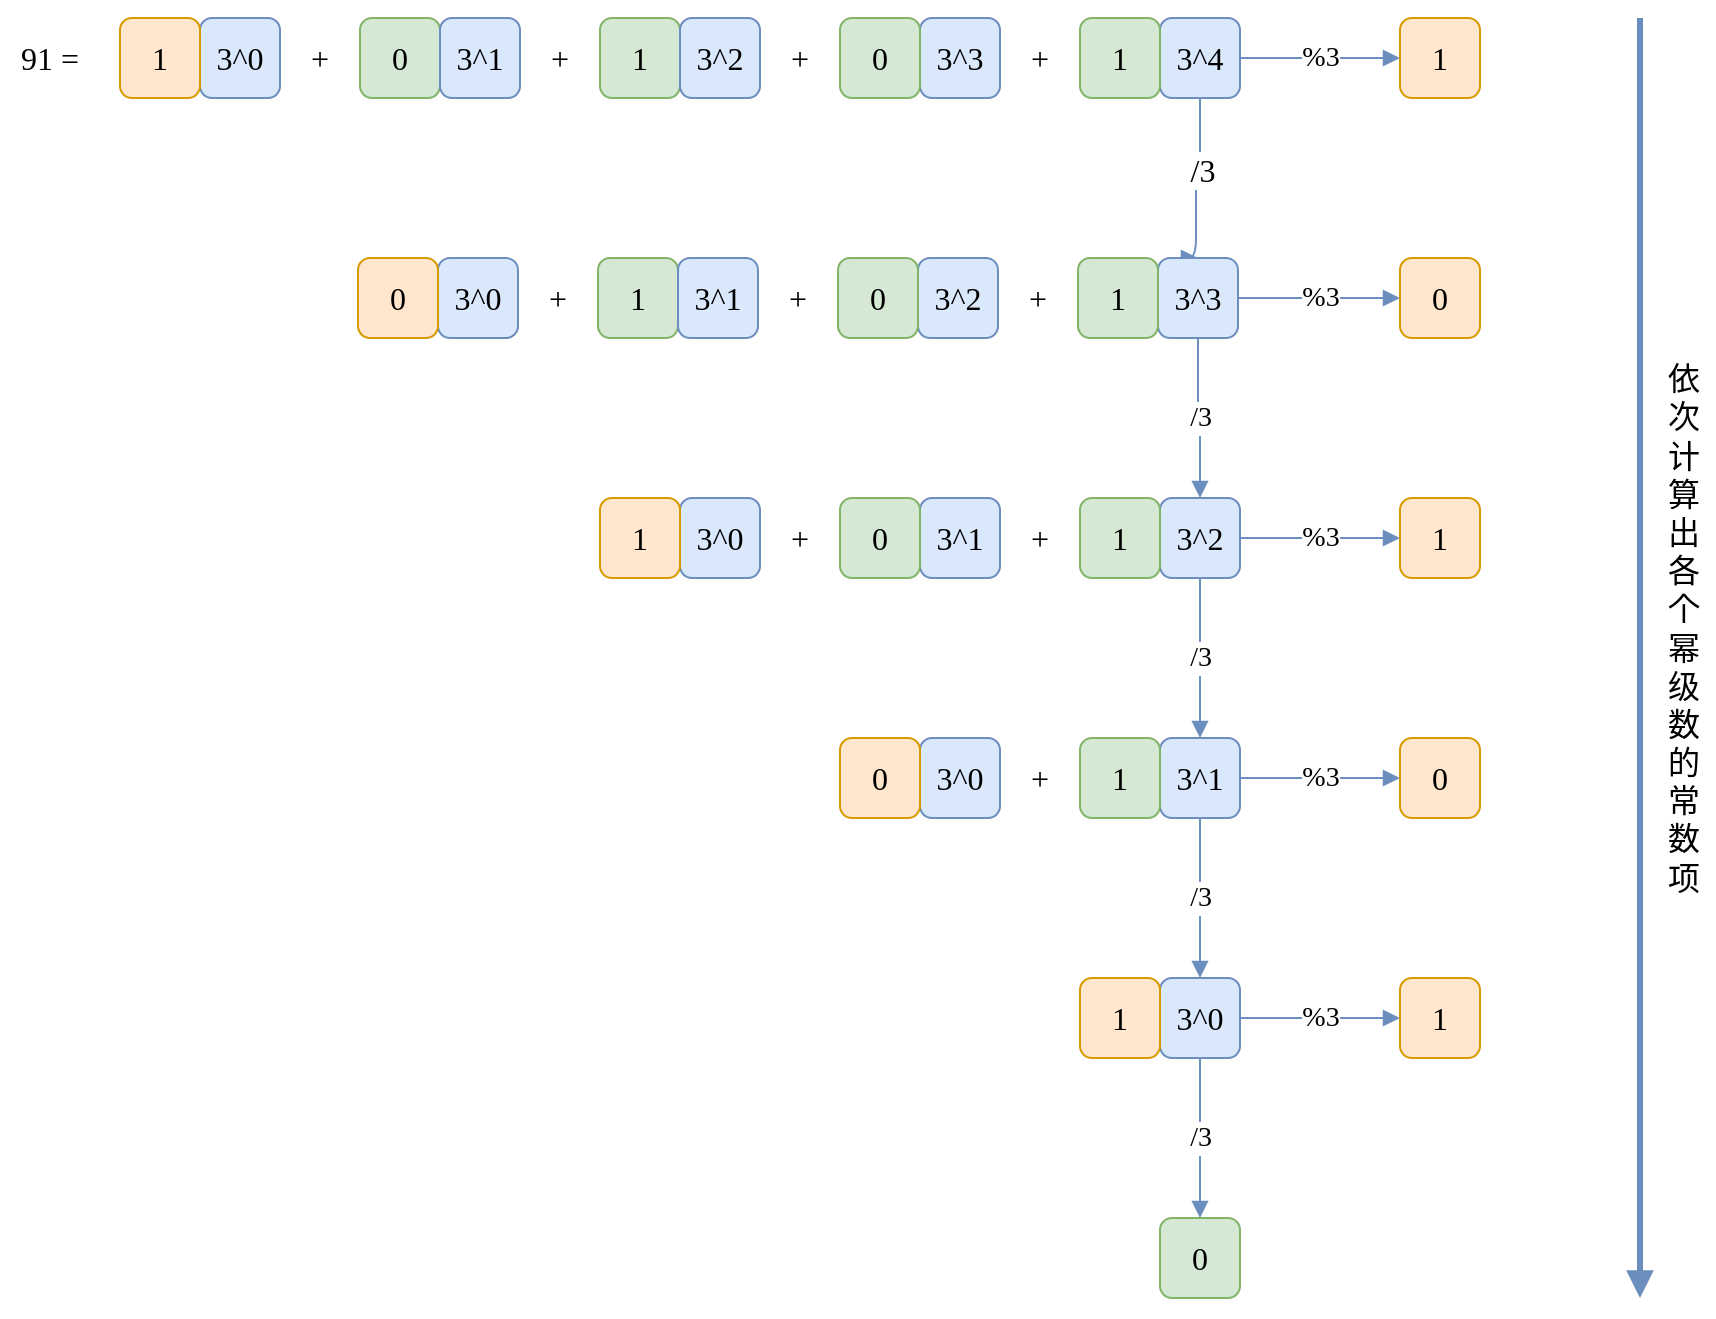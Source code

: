 <mxfile version="24.2.5" type="device">
  <diagram name="Page-1" id="XoOVaTOd9YV_RmdyhEzu">
    <mxGraphModel dx="1434" dy="835" grid="1" gridSize="10" guides="1" tooltips="1" connect="1" arrows="1" fold="1" page="1" pageScale="1" pageWidth="850" pageHeight="1100" math="0" shadow="0">
      <root>
        <mxCell id="0" />
        <mxCell id="1" parent="0" />
        <mxCell id="HPsdUnDDBVMpE0j28gp0-48" value="" style="group" vertex="1" connectable="0" parent="1">
          <mxGeometry x="760" y="720" width="80" height="40" as="geometry" />
        </mxCell>
        <mxCell id="HPsdUnDDBVMpE0j28gp0-46" value="3^0" style="rounded=1;whiteSpace=wrap;html=1;shadow=0;strokeColor=#6c8ebf;strokeWidth=1;fontFamily=Ubuntu;fontSize=16;fontStyle=0;fillColor=#dae8fc;" vertex="1" parent="HPsdUnDDBVMpE0j28gp0-48">
          <mxGeometry x="40" width="40" height="40" as="geometry" />
        </mxCell>
        <mxCell id="HPsdUnDDBVMpE0j28gp0-45" value="1" style="rounded=1;whiteSpace=wrap;html=1;shadow=0;strokeColor=#d79b00;strokeWidth=1;fontFamily=Ubuntu;fontSize=16;fontStyle=0;fillColor=#ffe6cc;" vertex="1" parent="HPsdUnDDBVMpE0j28gp0-48">
          <mxGeometry width="40" height="40" as="geometry" />
        </mxCell>
        <mxCell id="HPsdUnDDBVMpE0j28gp0-49" value="" style="group" vertex="1" connectable="0" parent="1">
          <mxGeometry x="640" y="600" width="200" height="40" as="geometry" />
        </mxCell>
        <mxCell id="HPsdUnDDBVMpE0j28gp0-38" value="+" style="text;html=1;align=center;verticalAlign=middle;whiteSpace=wrap;rounded=0;fontFamily=Ubuntu;fontSize=16;fontStyle=0;" vertex="1" parent="HPsdUnDDBVMpE0j28gp0-49">
          <mxGeometry x="80" width="40" height="40" as="geometry" />
        </mxCell>
        <mxCell id="HPsdUnDDBVMpE0j28gp0-39" value="3^0" style="rounded=1;whiteSpace=wrap;html=1;shadow=0;strokeColor=#6c8ebf;strokeWidth=1;fontFamily=Ubuntu;fontSize=16;fontStyle=0;fillColor=#dae8fc;" vertex="1" parent="HPsdUnDDBVMpE0j28gp0-49">
          <mxGeometry x="40" width="40" height="40" as="geometry" />
        </mxCell>
        <mxCell id="HPsdUnDDBVMpE0j28gp0-40" value="0" style="rounded=1;whiteSpace=wrap;html=1;shadow=0;strokeColor=#d79b00;strokeWidth=1;fontFamily=Ubuntu;fontSize=16;fontStyle=0;fillColor=#ffe6cc;" vertex="1" parent="HPsdUnDDBVMpE0j28gp0-49">
          <mxGeometry width="40" height="40" as="geometry" />
        </mxCell>
        <mxCell id="HPsdUnDDBVMpE0j28gp0-41" value="3^1" style="rounded=1;whiteSpace=wrap;html=1;shadow=0;strokeColor=#6c8ebf;strokeWidth=1;fontFamily=Ubuntu;fontSize=16;fontStyle=0;fillColor=#dae8fc;" vertex="1" parent="HPsdUnDDBVMpE0j28gp0-49">
          <mxGeometry x="160" width="40" height="40" as="geometry" />
        </mxCell>
        <mxCell id="HPsdUnDDBVMpE0j28gp0-42" value="1" style="rounded=1;whiteSpace=wrap;html=1;shadow=0;strokeColor=#82b366;strokeWidth=1;fontFamily=Ubuntu;fontSize=16;fontStyle=0;fillColor=#d5e8d4;" vertex="1" parent="HPsdUnDDBVMpE0j28gp0-49">
          <mxGeometry x="120" width="40" height="40" as="geometry" />
        </mxCell>
        <mxCell id="HPsdUnDDBVMpE0j28gp0-50" value="" style="group" vertex="1" connectable="0" parent="1">
          <mxGeometry x="520" y="480" width="320" height="40" as="geometry" />
        </mxCell>
        <mxCell id="HPsdUnDDBVMpE0j28gp0-31" value="3^0" style="rounded=1;whiteSpace=wrap;html=1;shadow=0;strokeColor=#6c8ebf;strokeWidth=1;fontFamily=Ubuntu;fontSize=16;fontStyle=0;fillColor=#dae8fc;" vertex="1" parent="HPsdUnDDBVMpE0j28gp0-50">
          <mxGeometry x="40" width="40" height="40" as="geometry" />
        </mxCell>
        <mxCell id="HPsdUnDDBVMpE0j28gp0-32" value="+" style="text;html=1;align=center;verticalAlign=middle;whiteSpace=wrap;rounded=0;fontFamily=Ubuntu;fontSize=16;fontStyle=0;" vertex="1" parent="HPsdUnDDBVMpE0j28gp0-50">
          <mxGeometry x="80" width="40" height="40" as="geometry" />
        </mxCell>
        <mxCell id="HPsdUnDDBVMpE0j28gp0-33" value="+" style="text;html=1;align=center;verticalAlign=middle;whiteSpace=wrap;rounded=0;fontFamily=Ubuntu;fontSize=16;fontStyle=0;" vertex="1" parent="HPsdUnDDBVMpE0j28gp0-50">
          <mxGeometry x="200" width="40" height="40" as="geometry" />
        </mxCell>
        <mxCell id="HPsdUnDDBVMpE0j28gp0-34" value="3^1" style="rounded=1;whiteSpace=wrap;html=1;shadow=0;strokeColor=#6c8ebf;strokeWidth=1;fontFamily=Ubuntu;fontSize=16;fontStyle=0;fillColor=#dae8fc;" vertex="1" parent="HPsdUnDDBVMpE0j28gp0-50">
          <mxGeometry x="160" width="40" height="40" as="geometry" />
        </mxCell>
        <mxCell id="HPsdUnDDBVMpE0j28gp0-35" value="0" style="rounded=1;whiteSpace=wrap;html=1;shadow=0;strokeColor=#82b366;strokeWidth=1;fontFamily=Ubuntu;fontSize=16;fontStyle=0;fillColor=#d5e8d4;" vertex="1" parent="HPsdUnDDBVMpE0j28gp0-50">
          <mxGeometry x="120" width="40" height="40" as="geometry" />
        </mxCell>
        <mxCell id="HPsdUnDDBVMpE0j28gp0-36" value="3^2" style="rounded=1;whiteSpace=wrap;html=1;shadow=0;strokeColor=#6c8ebf;strokeWidth=1;fontFamily=Ubuntu;fontSize=16;fontStyle=0;fillColor=#dae8fc;" vertex="1" parent="HPsdUnDDBVMpE0j28gp0-50">
          <mxGeometry x="280" width="40" height="40" as="geometry" />
        </mxCell>
        <mxCell id="HPsdUnDDBVMpE0j28gp0-37" value="1" style="rounded=1;whiteSpace=wrap;html=1;shadow=0;strokeColor=#82b366;strokeWidth=1;fontFamily=Ubuntu;fontSize=16;fontStyle=0;fillColor=#d5e8d4;" vertex="1" parent="HPsdUnDDBVMpE0j28gp0-50">
          <mxGeometry x="240" width="40" height="40" as="geometry" />
        </mxCell>
        <mxCell id="HPsdUnDDBVMpE0j28gp0-30" value="1" style="rounded=1;whiteSpace=wrap;html=1;shadow=0;strokeColor=#d79b00;strokeWidth=1;fontFamily=Ubuntu;fontSize=16;fontStyle=0;fillColor=#ffe6cc;" vertex="1" parent="HPsdUnDDBVMpE0j28gp0-50">
          <mxGeometry width="40" height="40" as="geometry" />
        </mxCell>
        <mxCell id="HPsdUnDDBVMpE0j28gp0-51" value="" style="group" vertex="1" connectable="0" parent="1">
          <mxGeometry x="220" y="240" width="620" height="40" as="geometry" />
        </mxCell>
        <mxCell id="HPsdUnDDBVMpE0j28gp0-1" value="91 =" style="text;html=1;align=center;verticalAlign=middle;whiteSpace=wrap;rounded=0;fontFamily=Ubuntu;fontSize=16;fontStyle=0;" vertex="1" parent="HPsdUnDDBVMpE0j28gp0-51">
          <mxGeometry width="50" height="40" as="geometry" />
        </mxCell>
        <mxCell id="HPsdUnDDBVMpE0j28gp0-3" value="3^0" style="rounded=1;whiteSpace=wrap;html=1;shadow=0;strokeColor=#6c8ebf;strokeWidth=1;fontFamily=Ubuntu;fontSize=16;fontStyle=0;fillColor=#dae8fc;" vertex="1" parent="HPsdUnDDBVMpE0j28gp0-51">
          <mxGeometry x="100" width="40" height="40" as="geometry" />
        </mxCell>
        <mxCell id="HPsdUnDDBVMpE0j28gp0-5" value="+" style="text;html=1;align=center;verticalAlign=middle;whiteSpace=wrap;rounded=0;fontFamily=Ubuntu;fontSize=16;fontStyle=0;" vertex="1" parent="HPsdUnDDBVMpE0j28gp0-51">
          <mxGeometry x="140" width="40" height="40" as="geometry" />
        </mxCell>
        <mxCell id="HPsdUnDDBVMpE0j28gp0-6" value="0" style="rounded=1;whiteSpace=wrap;html=1;shadow=0;strokeColor=#82b366;strokeWidth=1;fontFamily=Ubuntu;fontSize=16;fontStyle=0;fillColor=#d5e8d4;" vertex="1" parent="HPsdUnDDBVMpE0j28gp0-51">
          <mxGeometry x="180" width="40" height="40" as="geometry" />
        </mxCell>
        <mxCell id="HPsdUnDDBVMpE0j28gp0-7" value="3^1" style="rounded=1;whiteSpace=wrap;html=1;shadow=0;strokeColor=#6c8ebf;strokeWidth=1;fontFamily=Ubuntu;fontSize=16;fontStyle=0;fillColor=#dae8fc;" vertex="1" parent="HPsdUnDDBVMpE0j28gp0-51">
          <mxGeometry x="220" width="40" height="40" as="geometry" />
        </mxCell>
        <mxCell id="HPsdUnDDBVMpE0j28gp0-8" value="+" style="text;html=1;align=center;verticalAlign=middle;whiteSpace=wrap;rounded=0;fontFamily=Ubuntu;fontSize=16;fontStyle=0;" vertex="1" parent="HPsdUnDDBVMpE0j28gp0-51">
          <mxGeometry x="260" width="40" height="40" as="geometry" />
        </mxCell>
        <mxCell id="HPsdUnDDBVMpE0j28gp0-9" value="1" style="rounded=1;whiteSpace=wrap;html=1;shadow=0;strokeColor=#82b366;strokeWidth=1;fontFamily=Ubuntu;fontSize=16;fontStyle=0;fillColor=#d5e8d4;" vertex="1" parent="HPsdUnDDBVMpE0j28gp0-51">
          <mxGeometry x="300" width="40" height="40" as="geometry" />
        </mxCell>
        <mxCell id="HPsdUnDDBVMpE0j28gp0-10" value="3^2" style="rounded=1;whiteSpace=wrap;html=1;shadow=0;strokeColor=#6c8ebf;strokeWidth=1;fontFamily=Ubuntu;fontSize=16;fontStyle=0;fillColor=#dae8fc;" vertex="1" parent="HPsdUnDDBVMpE0j28gp0-51">
          <mxGeometry x="340" width="40" height="40" as="geometry" />
        </mxCell>
        <mxCell id="HPsdUnDDBVMpE0j28gp0-11" value="+" style="text;html=1;align=center;verticalAlign=middle;whiteSpace=wrap;rounded=0;fontFamily=Ubuntu;fontSize=16;fontStyle=0;" vertex="1" parent="HPsdUnDDBVMpE0j28gp0-51">
          <mxGeometry x="380" width="40" height="40" as="geometry" />
        </mxCell>
        <mxCell id="HPsdUnDDBVMpE0j28gp0-12" value="+" style="text;html=1;align=center;verticalAlign=middle;whiteSpace=wrap;rounded=0;fontFamily=Ubuntu;fontSize=16;fontStyle=0;" vertex="1" parent="HPsdUnDDBVMpE0j28gp0-51">
          <mxGeometry x="500" width="40" height="40" as="geometry" />
        </mxCell>
        <mxCell id="HPsdUnDDBVMpE0j28gp0-13" value="3^3" style="rounded=1;whiteSpace=wrap;html=1;shadow=0;strokeColor=#6c8ebf;strokeWidth=1;fontFamily=Ubuntu;fontSize=16;fontStyle=0;fillColor=#dae8fc;" vertex="1" parent="HPsdUnDDBVMpE0j28gp0-51">
          <mxGeometry x="460" width="40" height="40" as="geometry" />
        </mxCell>
        <mxCell id="HPsdUnDDBVMpE0j28gp0-14" value="0" style="rounded=1;whiteSpace=wrap;html=1;shadow=0;strokeColor=#82b366;strokeWidth=1;fontFamily=Ubuntu;fontSize=16;fontStyle=0;fillColor=#d5e8d4;" vertex="1" parent="HPsdUnDDBVMpE0j28gp0-51">
          <mxGeometry x="420" width="40" height="40" as="geometry" />
        </mxCell>
        <mxCell id="HPsdUnDDBVMpE0j28gp0-15" value="3^4" style="rounded=1;whiteSpace=wrap;html=1;shadow=0;strokeColor=#6c8ebf;strokeWidth=1;fontFamily=Ubuntu;fontSize=16;fontStyle=0;fillColor=#dae8fc;" vertex="1" parent="HPsdUnDDBVMpE0j28gp0-51">
          <mxGeometry x="580" width="40" height="40" as="geometry" />
        </mxCell>
        <mxCell id="HPsdUnDDBVMpE0j28gp0-16" value="1" style="rounded=1;whiteSpace=wrap;html=1;shadow=0;strokeColor=#82b366;strokeWidth=1;fontFamily=Ubuntu;fontSize=16;fontStyle=0;fillColor=#d5e8d4;" vertex="1" parent="HPsdUnDDBVMpE0j28gp0-51">
          <mxGeometry x="540" width="40" height="40" as="geometry" />
        </mxCell>
        <mxCell id="HPsdUnDDBVMpE0j28gp0-2" value="1" style="rounded=1;whiteSpace=wrap;html=1;shadow=0;strokeColor=#d79b00;strokeWidth=1;fontFamily=Ubuntu;fontSize=16;fontStyle=0;fillColor=#ffe6cc;" vertex="1" parent="HPsdUnDDBVMpE0j28gp0-51">
          <mxGeometry x="60" width="40" height="40" as="geometry" />
        </mxCell>
        <mxCell id="HPsdUnDDBVMpE0j28gp0-55" style="edgeStyle=orthogonalEdgeStyle;rounded=1;orthogonalLoop=1;jettySize=auto;html=1;entryX=0.5;entryY=0;entryDx=0;entryDy=0;shadow=0;strokeColor=#6c8ebf;strokeWidth=1;fontFamily=Ubuntu;fontSize=14;fontStyle=0;endArrow=block;endFill=1;fillColor=#dae8fc;" edge="1" parent="1" source="HPsdUnDDBVMpE0j28gp0-15" target="HPsdUnDDBVMpE0j28gp0-27">
          <mxGeometry relative="1" as="geometry">
            <Array as="points">
              <mxPoint x="820" y="320" />
              <mxPoint x="818" y="320" />
            </Array>
          </mxGeometry>
        </mxCell>
        <mxCell id="HPsdUnDDBVMpE0j28gp0-56" value="/3" style="edgeLabel;html=1;align=center;verticalAlign=middle;resizable=0;points=[];rounded=1;shadow=0;strokeColor=#6c8ebf;strokeWidth=1;fontFamily=Ubuntu;fontSize=16;fontStyle=0;fillColor=#dae8fc;" vertex="1" connectable="0" parent="HPsdUnDDBVMpE0j28gp0-55">
          <mxGeometry x="-0.142" relative="1" as="geometry">
            <mxPoint x="1" as="offset" />
          </mxGeometry>
        </mxCell>
        <mxCell id="HPsdUnDDBVMpE0j28gp0-57" value="1" style="rounded=1;whiteSpace=wrap;html=1;shadow=0;strokeColor=#d79b00;strokeWidth=1;fontFamily=Ubuntu;fontSize=16;fontStyle=0;fillColor=#ffe6cc;" vertex="1" parent="1">
          <mxGeometry x="920" y="240" width="40" height="40" as="geometry" />
        </mxCell>
        <mxCell id="HPsdUnDDBVMpE0j28gp0-58" value="%3" style="edgeStyle=orthogonalEdgeStyle;rounded=1;orthogonalLoop=1;jettySize=auto;html=1;entryX=0;entryY=0.5;entryDx=0;entryDy=0;shadow=0;strokeColor=#6c8ebf;strokeWidth=1;fontFamily=Ubuntu;fontSize=14;fontStyle=0;endArrow=block;endFill=1;fillColor=#dae8fc;" edge="1" parent="1" source="HPsdUnDDBVMpE0j28gp0-15" target="HPsdUnDDBVMpE0j28gp0-57">
          <mxGeometry relative="1" as="geometry" />
        </mxCell>
        <mxCell id="HPsdUnDDBVMpE0j28gp0-59" value="" style="group" vertex="1" connectable="0" parent="1">
          <mxGeometry x="399" y="360" width="440" height="40" as="geometry" />
        </mxCell>
        <mxCell id="HPsdUnDDBVMpE0j28gp0-19" value="3^0" style="rounded=1;whiteSpace=wrap;html=1;shadow=0;strokeColor=#6c8ebf;strokeWidth=1;fontFamily=Ubuntu;fontSize=16;fontStyle=0;fillColor=#dae8fc;" vertex="1" parent="HPsdUnDDBVMpE0j28gp0-59">
          <mxGeometry x="40" width="40" height="40" as="geometry" />
        </mxCell>
        <mxCell id="HPsdUnDDBVMpE0j28gp0-20" value="+" style="text;html=1;align=center;verticalAlign=middle;whiteSpace=wrap;rounded=0;fontFamily=Ubuntu;fontSize=16;fontStyle=0;" vertex="1" parent="HPsdUnDDBVMpE0j28gp0-59">
          <mxGeometry x="80" width="40" height="40" as="geometry" />
        </mxCell>
        <mxCell id="HPsdUnDDBVMpE0j28gp0-21" value="1" style="rounded=1;whiteSpace=wrap;html=1;shadow=0;strokeColor=#82b366;strokeWidth=1;fontFamily=Ubuntu;fontSize=16;fontStyle=0;fillColor=#d5e8d4;" vertex="1" parent="HPsdUnDDBVMpE0j28gp0-59">
          <mxGeometry x="120" width="40" height="40" as="geometry" />
        </mxCell>
        <mxCell id="HPsdUnDDBVMpE0j28gp0-22" value="3^1" style="rounded=1;whiteSpace=wrap;html=1;shadow=0;strokeColor=#6c8ebf;strokeWidth=1;fontFamily=Ubuntu;fontSize=16;fontStyle=0;fillColor=#dae8fc;" vertex="1" parent="HPsdUnDDBVMpE0j28gp0-59">
          <mxGeometry x="160" width="40" height="40" as="geometry" />
        </mxCell>
        <mxCell id="HPsdUnDDBVMpE0j28gp0-23" value="+" style="text;html=1;align=center;verticalAlign=middle;whiteSpace=wrap;rounded=0;fontFamily=Ubuntu;fontSize=16;fontStyle=0;" vertex="1" parent="HPsdUnDDBVMpE0j28gp0-59">
          <mxGeometry x="200" width="40" height="40" as="geometry" />
        </mxCell>
        <mxCell id="HPsdUnDDBVMpE0j28gp0-24" value="+" style="text;html=1;align=center;verticalAlign=middle;whiteSpace=wrap;rounded=0;fontFamily=Ubuntu;fontSize=16;fontStyle=0;" vertex="1" parent="HPsdUnDDBVMpE0j28gp0-59">
          <mxGeometry x="320" width="40" height="40" as="geometry" />
        </mxCell>
        <mxCell id="HPsdUnDDBVMpE0j28gp0-25" value="3^2" style="rounded=1;whiteSpace=wrap;html=1;shadow=0;strokeColor=#6c8ebf;strokeWidth=1;fontFamily=Ubuntu;fontSize=16;fontStyle=0;fillColor=#dae8fc;" vertex="1" parent="HPsdUnDDBVMpE0j28gp0-59">
          <mxGeometry x="280" width="40" height="40" as="geometry" />
        </mxCell>
        <mxCell id="HPsdUnDDBVMpE0j28gp0-26" value="0" style="rounded=1;whiteSpace=wrap;html=1;shadow=0;strokeColor=#82b366;strokeWidth=1;fontFamily=Ubuntu;fontSize=16;fontStyle=0;fillColor=#d5e8d4;" vertex="1" parent="HPsdUnDDBVMpE0j28gp0-59">
          <mxGeometry x="240" width="40" height="40" as="geometry" />
        </mxCell>
        <mxCell id="HPsdUnDDBVMpE0j28gp0-27" value="3^3" style="rounded=1;whiteSpace=wrap;html=1;shadow=0;strokeColor=#6c8ebf;strokeWidth=1;fontFamily=Ubuntu;fontSize=16;fontStyle=0;fillColor=#dae8fc;" vertex="1" parent="HPsdUnDDBVMpE0j28gp0-59">
          <mxGeometry x="400" width="40" height="40" as="geometry" />
        </mxCell>
        <mxCell id="HPsdUnDDBVMpE0j28gp0-28" value="1" style="rounded=1;whiteSpace=wrap;html=1;shadow=0;strokeColor=#82b366;strokeWidth=1;fontFamily=Ubuntu;fontSize=16;fontStyle=0;fillColor=#d5e8d4;" vertex="1" parent="HPsdUnDDBVMpE0j28gp0-59">
          <mxGeometry x="360" width="40" height="40" as="geometry" />
        </mxCell>
        <mxCell id="HPsdUnDDBVMpE0j28gp0-18" value="0" style="rounded=1;whiteSpace=wrap;html=1;shadow=0;strokeColor=#d79b00;strokeWidth=1;fontFamily=Ubuntu;fontSize=16;fontStyle=0;fillColor=#ffe6cc;" vertex="1" parent="HPsdUnDDBVMpE0j28gp0-59">
          <mxGeometry width="40" height="40" as="geometry" />
        </mxCell>
        <mxCell id="HPsdUnDDBVMpE0j28gp0-60" value="/3" style="edgeStyle=orthogonalEdgeStyle;rounded=1;orthogonalLoop=1;jettySize=auto;html=1;entryX=0.5;entryY=0;entryDx=0;entryDy=0;shadow=0;strokeColor=#6c8ebf;strokeWidth=1;fontFamily=Ubuntu;fontSize=14;fontStyle=0;endArrow=block;endFill=1;fillColor=#dae8fc;" edge="1" parent="1" source="HPsdUnDDBVMpE0j28gp0-27" target="HPsdUnDDBVMpE0j28gp0-36">
          <mxGeometry relative="1" as="geometry" />
        </mxCell>
        <mxCell id="HPsdUnDDBVMpE0j28gp0-61" value="/3" style="edgeStyle=orthogonalEdgeStyle;rounded=1;orthogonalLoop=1;jettySize=auto;html=1;entryX=0.5;entryY=0;entryDx=0;entryDy=0;shadow=0;strokeColor=#6c8ebf;strokeWidth=1;fontFamily=Ubuntu;fontSize=14;fontStyle=0;endArrow=block;endFill=1;fillColor=#dae8fc;" edge="1" parent="1" source="HPsdUnDDBVMpE0j28gp0-36" target="HPsdUnDDBVMpE0j28gp0-41">
          <mxGeometry relative="1" as="geometry" />
        </mxCell>
        <mxCell id="HPsdUnDDBVMpE0j28gp0-62" value="/3" style="edgeStyle=orthogonalEdgeStyle;rounded=1;orthogonalLoop=1;jettySize=auto;html=1;entryX=0.5;entryY=0;entryDx=0;entryDy=0;shadow=0;strokeColor=#6c8ebf;strokeWidth=1;fontFamily=Ubuntu;fontSize=14;fontStyle=0;endArrow=block;endFill=1;fillColor=#dae8fc;" edge="1" parent="1" source="HPsdUnDDBVMpE0j28gp0-41" target="HPsdUnDDBVMpE0j28gp0-46">
          <mxGeometry relative="1" as="geometry" />
        </mxCell>
        <mxCell id="HPsdUnDDBVMpE0j28gp0-63" value="0" style="rounded=1;whiteSpace=wrap;html=1;shadow=0;strokeColor=#d79b00;strokeWidth=1;fontFamily=Ubuntu;fontSize=16;fontStyle=0;fillColor=#ffe6cc;" vertex="1" parent="1">
          <mxGeometry x="920" y="360" width="40" height="40" as="geometry" />
        </mxCell>
        <mxCell id="HPsdUnDDBVMpE0j28gp0-64" value="1" style="rounded=1;whiteSpace=wrap;html=1;shadow=0;strokeColor=#d79b00;strokeWidth=1;fontFamily=Ubuntu;fontSize=16;fontStyle=0;fillColor=#ffe6cc;" vertex="1" parent="1">
          <mxGeometry x="920" y="480" width="40" height="40" as="geometry" />
        </mxCell>
        <mxCell id="HPsdUnDDBVMpE0j28gp0-65" value="%3" style="edgeStyle=orthogonalEdgeStyle;rounded=1;orthogonalLoop=1;jettySize=auto;html=1;shadow=0;strokeColor=#6c8ebf;strokeWidth=1;fontFamily=Ubuntu;fontSize=14;fontStyle=0;endArrow=block;endFill=1;fillColor=#dae8fc;" edge="1" parent="1" source="HPsdUnDDBVMpE0j28gp0-27" target="HPsdUnDDBVMpE0j28gp0-63">
          <mxGeometry relative="1" as="geometry" />
        </mxCell>
        <mxCell id="HPsdUnDDBVMpE0j28gp0-66" value="%3" style="edgeStyle=orthogonalEdgeStyle;rounded=1;orthogonalLoop=1;jettySize=auto;html=1;entryX=0;entryY=0.5;entryDx=0;entryDy=0;shadow=0;strokeColor=#6c8ebf;strokeWidth=1;fontFamily=Ubuntu;fontSize=14;fontStyle=0;endArrow=block;endFill=1;fillColor=#dae8fc;" edge="1" parent="1" source="HPsdUnDDBVMpE0j28gp0-36" target="HPsdUnDDBVMpE0j28gp0-64">
          <mxGeometry relative="1" as="geometry" />
        </mxCell>
        <mxCell id="HPsdUnDDBVMpE0j28gp0-67" value="0" style="rounded=1;whiteSpace=wrap;html=1;shadow=0;strokeColor=#d79b00;strokeWidth=1;fontFamily=Ubuntu;fontSize=16;fontStyle=0;fillColor=#ffe6cc;" vertex="1" parent="1">
          <mxGeometry x="920" y="600" width="40" height="40" as="geometry" />
        </mxCell>
        <mxCell id="HPsdUnDDBVMpE0j28gp0-68" value="1" style="rounded=1;whiteSpace=wrap;html=1;shadow=0;strokeColor=#d79b00;strokeWidth=1;fontFamily=Ubuntu;fontSize=16;fontStyle=0;fillColor=#ffe6cc;" vertex="1" parent="1">
          <mxGeometry x="920" y="720" width="40" height="40" as="geometry" />
        </mxCell>
        <mxCell id="HPsdUnDDBVMpE0j28gp0-69" value="%3" style="edgeStyle=orthogonalEdgeStyle;rounded=1;orthogonalLoop=1;jettySize=auto;html=1;entryX=0;entryY=0.5;entryDx=0;entryDy=0;shadow=0;strokeColor=#6c8ebf;strokeWidth=1;fontFamily=Ubuntu;fontSize=14;fontStyle=0;endArrow=block;endFill=1;fillColor=#dae8fc;" edge="1" parent="1" source="HPsdUnDDBVMpE0j28gp0-46" target="HPsdUnDDBVMpE0j28gp0-68">
          <mxGeometry relative="1" as="geometry" />
        </mxCell>
        <mxCell id="HPsdUnDDBVMpE0j28gp0-70" value="%3" style="edgeStyle=orthogonalEdgeStyle;rounded=1;orthogonalLoop=1;jettySize=auto;html=1;shadow=0;strokeColor=#6c8ebf;strokeWidth=1;fontFamily=Ubuntu;fontSize=14;fontStyle=0;endArrow=block;endFill=1;fillColor=#dae8fc;" edge="1" parent="1" source="HPsdUnDDBVMpE0j28gp0-41" target="HPsdUnDDBVMpE0j28gp0-67">
          <mxGeometry relative="1" as="geometry" />
        </mxCell>
        <mxCell id="HPsdUnDDBVMpE0j28gp0-74" value="0" style="rounded=1;whiteSpace=wrap;html=1;shadow=0;strokeColor=#82b366;strokeWidth=1;fontFamily=Ubuntu;fontSize=16;fontStyle=0;fillColor=#d5e8d4;" vertex="1" parent="1">
          <mxGeometry x="800" y="840" width="40" height="40" as="geometry" />
        </mxCell>
        <mxCell id="HPsdUnDDBVMpE0j28gp0-75" value="/3" style="edgeStyle=orthogonalEdgeStyle;rounded=1;orthogonalLoop=1;jettySize=auto;html=1;entryX=0.5;entryY=0;entryDx=0;entryDy=0;shadow=0;strokeColor=#6c8ebf;strokeWidth=1;fontFamily=Ubuntu;fontSize=14;fontStyle=0;endArrow=block;endFill=1;fillColor=#dae8fc;" edge="1" parent="1" source="HPsdUnDDBVMpE0j28gp0-46" target="HPsdUnDDBVMpE0j28gp0-74">
          <mxGeometry relative="1" as="geometry" />
        </mxCell>
        <mxCell id="HPsdUnDDBVMpE0j28gp0-76" value="" style="endArrow=block;html=1;rounded=1;shadow=0;strokeColor=#6c8ebf;strokeWidth=3;fontFamily=Ubuntu;fontSize=14;fontStyle=0;fillColor=#dae8fc;endFill=1;" edge="1" parent="1">
          <mxGeometry width="50" height="50" relative="1" as="geometry">
            <mxPoint x="1040" y="240" as="sourcePoint" />
            <mxPoint x="1040" y="880" as="targetPoint" />
          </mxGeometry>
        </mxCell>
        <mxCell id="HPsdUnDDBVMpE0j28gp0-77" value="依次计算出各个幂级数的常数项" style="text;html=1;align=center;verticalAlign=middle;whiteSpace=wrap;rounded=0;fontFamily=Ubuntu;fontSize=16;fontStyle=0;direction=south;" vertex="1" parent="1">
          <mxGeometry x="1047" y="430" width="30" height="230" as="geometry" />
        </mxCell>
      </root>
    </mxGraphModel>
  </diagram>
</mxfile>
